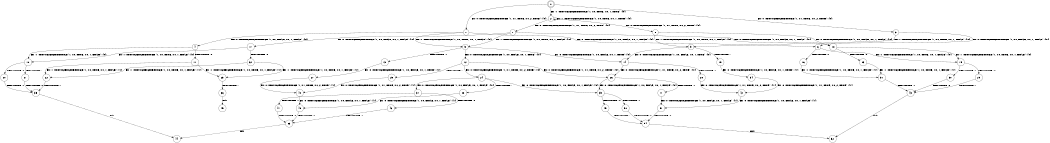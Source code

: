 digraph BCG {
size = "7, 10.5";
center = TRUE;
node [shape = circle];
0 [peripheries = 2];
0 -> 1 [label = "EX !0 !ATOMIC_EXCH_BRANCH (1, +1, TRUE, +0, 2, TRUE) !{0}"];
0 -> 2 [label = "EX !1 !ATOMIC_EXCH_BRANCH (1, +0, TRUE, +0, 1, TRUE) !{0}"];
0 -> 3 [label = "EX !0 !ATOMIC_EXCH_BRANCH (1, +1, TRUE, +0, 2, TRUE) !{0}"];
1 -> 4 [label = "EX !0 !ATOMIC_EXCH_BRANCH (1, +0, FALSE, +0, 1, FALSE) !{0}"];
1 -> 5 [label = "EX !1 !ATOMIC_EXCH_BRANCH (1, +0, TRUE, +0, 1, FALSE) !{0}"];
1 -> 6 [label = "EX !0 !ATOMIC_EXCH_BRANCH (1, +0, FALSE, +0, 1, FALSE) !{0}"];
2 -> 2 [label = "EX !1 !ATOMIC_EXCH_BRANCH (1, +0, TRUE, +0, 1, TRUE) !{0}"];
2 -> 7 [label = "EX !0 !ATOMIC_EXCH_BRANCH (1, +1, TRUE, +0, 2, TRUE) !{0}"];
2 -> 8 [label = "EX !0 !ATOMIC_EXCH_BRANCH (1, +1, TRUE, +0, 2, TRUE) !{0}"];
3 -> 9 [label = "EX !1 !ATOMIC_EXCH_BRANCH (1, +0, TRUE, +0, 1, FALSE) !{0}"];
3 -> 6 [label = "EX !0 !ATOMIC_EXCH_BRANCH (1, +0, FALSE, +0, 1, FALSE) !{0}"];
4 -> 10 [label = "EX !1 !ATOMIC_EXCH_BRANCH (1, +0, TRUE, +0, 1, FALSE) !{0}"];
4 -> 11 [label = "TERMINATE !0"];
5 -> 12 [label = "EX !0 !ATOMIC_EXCH_BRANCH (1, +0, FALSE, +0, 1, TRUE) !{0}"];
5 -> 13 [label = "TERMINATE !1"];
5 -> 14 [label = "EX !0 !ATOMIC_EXCH_BRANCH (1, +0, FALSE, +0, 1, TRUE) !{0}"];
6 -> 15 [label = "EX !1 !ATOMIC_EXCH_BRANCH (1, +0, TRUE, +0, 1, FALSE) !{0}"];
6 -> 16 [label = "TERMINATE !0"];
7 -> 17 [label = "EX !0 !ATOMIC_EXCH_BRANCH (1, +0, FALSE, +0, 1, FALSE) !{0}"];
7 -> 5 [label = "EX !1 !ATOMIC_EXCH_BRANCH (1, +0, TRUE, +0, 1, FALSE) !{0}"];
7 -> 18 [label = "EX !0 !ATOMIC_EXCH_BRANCH (1, +0, FALSE, +0, 1, FALSE) !{0}"];
8 -> 9 [label = "EX !1 !ATOMIC_EXCH_BRANCH (1, +0, TRUE, +0, 1, FALSE) !{0}"];
8 -> 18 [label = "EX !0 !ATOMIC_EXCH_BRANCH (1, +0, FALSE, +0, 1, FALSE) !{0}"];
9 -> 19 [label = "TERMINATE !1"];
9 -> 14 [label = "EX !0 !ATOMIC_EXCH_BRANCH (1, +0, FALSE, +0, 1, TRUE) !{0}"];
10 -> 20 [label = "TERMINATE !0"];
10 -> 21 [label = "TERMINATE !1"];
11 -> 22 [label = "EX !1 !ATOMIC_EXCH_BRANCH (1, +0, TRUE, +0, 1, FALSE) !{1}"];
11 -> 23 [label = "EX !1 !ATOMIC_EXCH_BRANCH (1, +0, TRUE, +0, 1, FALSE) !{1}"];
12 -> 24 [label = "EX !0 !ATOMIC_EXCH_BRANCH (1, +1, TRUE, +0, 2, TRUE) !{0}"];
12 -> 25 [label = "TERMINATE !1"];
12 -> 26 [label = "EX !0 !ATOMIC_EXCH_BRANCH (1, +1, TRUE, +0, 2, TRUE) !{0}"];
13 -> 27 [label = "EX !0 !ATOMIC_EXCH_BRANCH (1, +0, FALSE, +0, 1, TRUE) !{1}"];
14 -> 28 [label = "TERMINATE !1"];
14 -> 26 [label = "EX !0 !ATOMIC_EXCH_BRANCH (1, +1, TRUE, +0, 2, TRUE) !{0}"];
15 -> 29 [label = "TERMINATE !0"];
15 -> 30 [label = "TERMINATE !1"];
16 -> 31 [label = "EX !1 !ATOMIC_EXCH_BRANCH (1, +0, TRUE, +0, 1, FALSE) !{1}"];
17 -> 10 [label = "EX !1 !ATOMIC_EXCH_BRANCH (1, +0, TRUE, +0, 1, FALSE) !{0}"];
17 -> 32 [label = "TERMINATE !0"];
18 -> 15 [label = "EX !1 !ATOMIC_EXCH_BRANCH (1, +0, TRUE, +0, 1, FALSE) !{0}"];
18 -> 33 [label = "TERMINATE !0"];
19 -> 34 [label = "EX !0 !ATOMIC_EXCH_BRANCH (1, +0, FALSE, +0, 1, TRUE) !{1}"];
20 -> 35 [label = "TERMINATE !1"];
21 -> 35 [label = "TERMINATE !0"];
22 -> 35 [label = "TERMINATE !1"];
23 -> 36 [label = "TERMINATE !1"];
24 -> 37 [label = "EX !0 !ATOMIC_EXCH_BRANCH (1, +0, FALSE, +0, 1, FALSE) !{0}"];
24 -> 38 [label = "TERMINATE !1"];
24 -> 39 [label = "EX !0 !ATOMIC_EXCH_BRANCH (1, +0, FALSE, +0, 1, FALSE) !{0}"];
25 -> 40 [label = "EX !0 !ATOMIC_EXCH_BRANCH (1, +1, TRUE, +0, 2, TRUE) !{1}"];
26 -> 41 [label = "TERMINATE !1"];
26 -> 39 [label = "EX !0 !ATOMIC_EXCH_BRANCH (1, +0, FALSE, +0, 1, FALSE) !{0}"];
27 -> 40 [label = "EX !0 !ATOMIC_EXCH_BRANCH (1, +1, TRUE, +0, 2, TRUE) !{1}"];
28 -> 42 [label = "EX !0 !ATOMIC_EXCH_BRANCH (1, +1, TRUE, +0, 2, TRUE) !{1}"];
29 -> 43 [label = "TERMINATE !1"];
30 -> 43 [label = "TERMINATE !0"];
31 -> 43 [label = "TERMINATE !1"];
32 -> 22 [label = "EX !1 !ATOMIC_EXCH_BRANCH (1, +0, TRUE, +0, 1, FALSE) !{1}"];
32 -> 23 [label = "EX !1 !ATOMIC_EXCH_BRANCH (1, +0, TRUE, +0, 1, FALSE) !{1}"];
33 -> 31 [label = "EX !1 !ATOMIC_EXCH_BRANCH (1, +0, TRUE, +0, 1, FALSE) !{1}"];
34 -> 42 [label = "EX !0 !ATOMIC_EXCH_BRANCH (1, +1, TRUE, +0, 2, TRUE) !{1}"];
35 -> 44 [label = "exit"];
36 -> 45 [label = "exit"];
37 -> 46 [label = "TERMINATE !0"];
37 -> 47 [label = "TERMINATE !1"];
38 -> 48 [label = "EX !0 !ATOMIC_EXCH_BRANCH (1, +0, FALSE, +0, 1, FALSE) !{1}"];
39 -> 49 [label = "TERMINATE !0"];
39 -> 50 [label = "TERMINATE !1"];
40 -> 48 [label = "EX !0 !ATOMIC_EXCH_BRANCH (1, +0, FALSE, +0, 1, FALSE) !{1}"];
41 -> 51 [label = "EX !0 !ATOMIC_EXCH_BRANCH (1, +0, FALSE, +0, 1, FALSE) !{1}"];
42 -> 51 [label = "EX !0 !ATOMIC_EXCH_BRANCH (1, +0, FALSE, +0, 1, FALSE) !{1}"];
43 -> 52 [label = "exit"];
46 -> 53 [label = "TERMINATE !1"];
47 -> 53 [label = "TERMINATE !0"];
48 -> 53 [label = "TERMINATE !0"];
49 -> 54 [label = "TERMINATE !1"];
50 -> 54 [label = "TERMINATE !0"];
51 -> 54 [label = "TERMINATE !0"];
53 -> 44 [label = "exit"];
54 -> 52 [label = "exit"];
}
